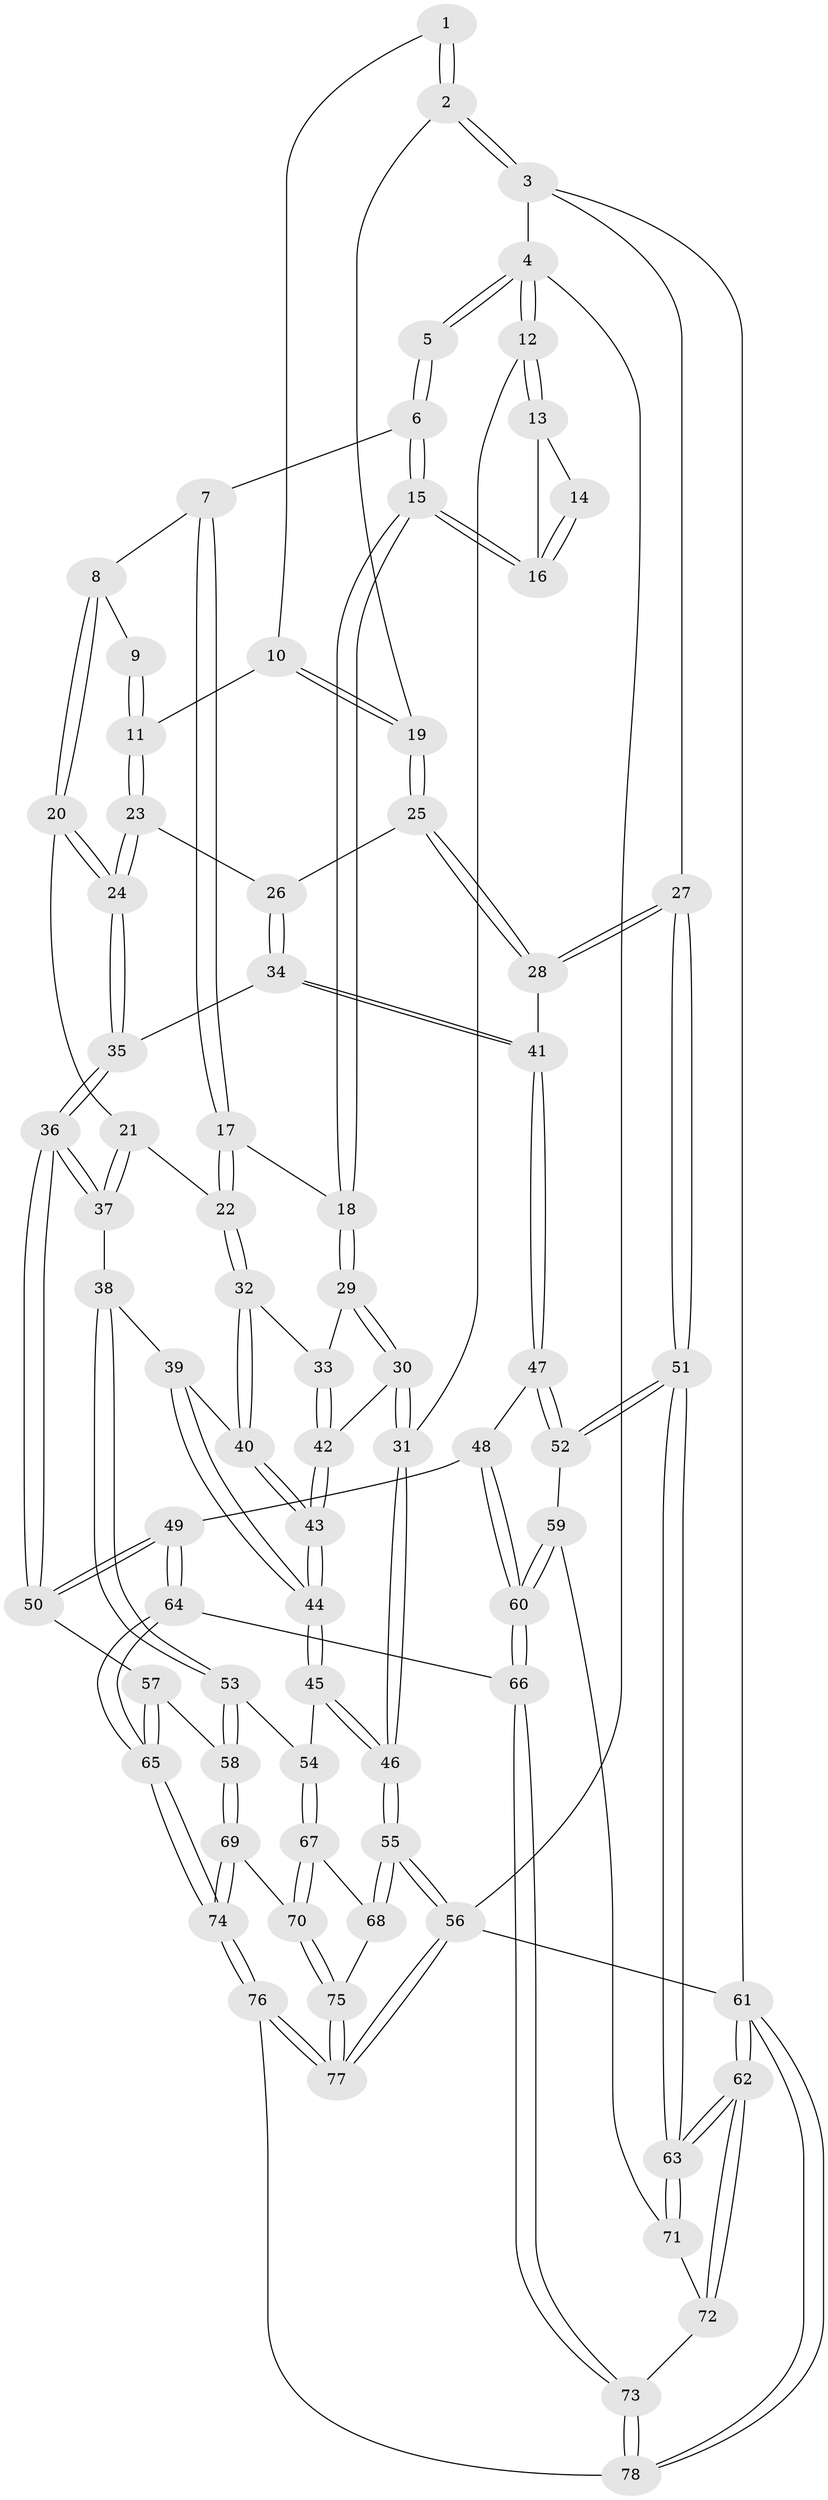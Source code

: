 // coarse degree distribution, {6: 0.1282051282051282, 7: 0.07692307692307693, 5: 0.3076923076923077, 3: 0.05128205128205128, 1: 0.02564102564102564, 4: 0.38461538461538464, 2: 0.02564102564102564}
// Generated by graph-tools (version 1.1) at 2025/21/03/04/25 18:21:39]
// undirected, 78 vertices, 192 edges
graph export_dot {
graph [start="1"]
  node [color=gray90,style=filled];
  1 [pos="+0.854017093715273+0"];
  2 [pos="+1+0"];
  3 [pos="+1+0"];
  4 [pos="+0+0"];
  5 [pos="+0.20840175614853312+0"];
  6 [pos="+0.4297527228923876+0"];
  7 [pos="+0.443533986371903+0"];
  8 [pos="+0.5124072186102984+0"];
  9 [pos="+0.8480097434818037+0"];
  10 [pos="+0.8311175565619571+0.08116086081333358"];
  11 [pos="+0.7631586525419591+0.10387842654117466"];
  12 [pos="+0+0.09712257812923719"];
  13 [pos="+0+0.1028044427289344"];
  14 [pos="+0.15688436003997983+0"];
  15 [pos="+0.1924451977076926+0.16266683838646623"];
  16 [pos="+0.1772393912216485+0.14695476875066577"];
  17 [pos="+0.2589161371803402+0.19238120362492944"];
  18 [pos="+0.20093275066244756+0.17817819915198999"];
  19 [pos="+0.893607105254158+0.13173722600267718"];
  20 [pos="+0.5415139718130133+0.07788700853160714"];
  21 [pos="+0.3319750754981394+0.2162710303862483"];
  22 [pos="+0.31125399527171776+0.21594951883643604"];
  23 [pos="+0.6823894020158082+0.17275756328686367"];
  24 [pos="+0.592863374300784+0.15055766183506514"];
  25 [pos="+0.8977834875566527+0.21842857715253375"];
  26 [pos="+0.7375545277500368+0.21066417541041882"];
  27 [pos="+1+0.35566533507957415"];
  28 [pos="+1+0.3512530826451068"];
  29 [pos="+0.12928625055650714+0.2855377575430103"];
  30 [pos="+0+0.36879160338559724"];
  31 [pos="+0+0.35764624215803764"];
  32 [pos="+0.26338830017979814+0.37669045662781714"];
  33 [pos="+0.21600939413534503+0.3609101283635631"];
  34 [pos="+0.7578549143211504+0.423168758259148"];
  35 [pos="+0.5373500894736121+0.41699571553506964"];
  36 [pos="+0.48555055673405023+0.4644447406003509"];
  37 [pos="+0.482930469722215+0.4645830004085593"];
  38 [pos="+0.4563272456608319+0.47566873221848827"];
  39 [pos="+0.3654199524396694+0.45912791125035635"];
  40 [pos="+0.2861025207277415+0.41465204001793027"];
  41 [pos="+0.8326797702057549+0.4671846775660066"];
  42 [pos="+0.11647971274551668+0.4752529790579285"];
  43 [pos="+0.135339449702401+0.49644550717998653"];
  44 [pos="+0.1635119397814298+0.5871895655465565"];
  45 [pos="+0.16080875424164276+0.652273436033885"];
  46 [pos="+0+0.5526702205552573"];
  47 [pos="+0.8231180122761833+0.5154383039335001"];
  48 [pos="+0.8067012113045567+0.5533292160220753"];
  49 [pos="+0.6366567816173447+0.6255530717456416"];
  50 [pos="+0.5679113062669727+0.5908637019785076"];
  51 [pos="+1+0.6219519413279704"];
  52 [pos="+1+0.6683212686713231"];
  53 [pos="+0.3201225988789819+0.7028596902200136"];
  54 [pos="+0.16602792790767515+0.6636399553247616"];
  55 [pos="+0+0.9440321063771859"];
  56 [pos="+0+1"];
  57 [pos="+0.5524248326099822+0.6254255148119687"];
  58 [pos="+0.36537274783535817+0.7781590375835213"];
  59 [pos="+0.8804200960132389+0.740034063184163"];
  60 [pos="+0.8491046118572143+0.7532153045683021"];
  61 [pos="+1+1"];
  62 [pos="+1+1"];
  63 [pos="+1+0.7960876694641975"];
  64 [pos="+0.7050446754423679+0.8205764666519441"];
  65 [pos="+0.5067591952372691+0.8988361981535182"];
  66 [pos="+0.8043190937857201+0.8378079853919224"];
  67 [pos="+0.11309129185071472+0.7525818927691976"];
  68 [pos="+0.04233991677975712+0.8095505545285963"];
  69 [pos="+0.3799457585015908+0.8154439239959449"];
  70 [pos="+0.24074654087823472+0.900519611662755"];
  71 [pos="+1+0.7954097349497755"];
  72 [pos="+0.8375944089278774+0.8639950900293794"];
  73 [pos="+0.8181045784558314+0.8603496128880741"];
  74 [pos="+0.500768109052836+0.9029777442161343"];
  75 [pos="+0.19268204335899916+0.9823500605139864"];
  76 [pos="+0.48643088851095634+1"];
  77 [pos="+0.15288354670948284+1"];
  78 [pos="+0.813454699387408+1"];
  1 -- 2;
  1 -- 2;
  1 -- 10;
  2 -- 3;
  2 -- 3;
  2 -- 19;
  3 -- 4;
  3 -- 27;
  3 -- 61;
  4 -- 5;
  4 -- 5;
  4 -- 12;
  4 -- 12;
  4 -- 56;
  5 -- 6;
  5 -- 6;
  6 -- 7;
  6 -- 15;
  6 -- 15;
  7 -- 8;
  7 -- 17;
  7 -- 17;
  8 -- 9;
  8 -- 20;
  8 -- 20;
  9 -- 11;
  9 -- 11;
  10 -- 11;
  10 -- 19;
  10 -- 19;
  11 -- 23;
  11 -- 23;
  12 -- 13;
  12 -- 13;
  12 -- 31;
  13 -- 14;
  13 -- 16;
  14 -- 16;
  14 -- 16;
  15 -- 16;
  15 -- 16;
  15 -- 18;
  15 -- 18;
  17 -- 18;
  17 -- 22;
  17 -- 22;
  18 -- 29;
  18 -- 29;
  19 -- 25;
  19 -- 25;
  20 -- 21;
  20 -- 24;
  20 -- 24;
  21 -- 22;
  21 -- 37;
  21 -- 37;
  22 -- 32;
  22 -- 32;
  23 -- 24;
  23 -- 24;
  23 -- 26;
  24 -- 35;
  24 -- 35;
  25 -- 26;
  25 -- 28;
  25 -- 28;
  26 -- 34;
  26 -- 34;
  27 -- 28;
  27 -- 28;
  27 -- 51;
  27 -- 51;
  28 -- 41;
  29 -- 30;
  29 -- 30;
  29 -- 33;
  30 -- 31;
  30 -- 31;
  30 -- 42;
  31 -- 46;
  31 -- 46;
  32 -- 33;
  32 -- 40;
  32 -- 40;
  33 -- 42;
  33 -- 42;
  34 -- 35;
  34 -- 41;
  34 -- 41;
  35 -- 36;
  35 -- 36;
  36 -- 37;
  36 -- 37;
  36 -- 50;
  36 -- 50;
  37 -- 38;
  38 -- 39;
  38 -- 53;
  38 -- 53;
  39 -- 40;
  39 -- 44;
  39 -- 44;
  40 -- 43;
  40 -- 43;
  41 -- 47;
  41 -- 47;
  42 -- 43;
  42 -- 43;
  43 -- 44;
  43 -- 44;
  44 -- 45;
  44 -- 45;
  45 -- 46;
  45 -- 46;
  45 -- 54;
  46 -- 55;
  46 -- 55;
  47 -- 48;
  47 -- 52;
  47 -- 52;
  48 -- 49;
  48 -- 60;
  48 -- 60;
  49 -- 50;
  49 -- 50;
  49 -- 64;
  49 -- 64;
  50 -- 57;
  51 -- 52;
  51 -- 52;
  51 -- 63;
  51 -- 63;
  52 -- 59;
  53 -- 54;
  53 -- 58;
  53 -- 58;
  54 -- 67;
  54 -- 67;
  55 -- 56;
  55 -- 56;
  55 -- 68;
  55 -- 68;
  56 -- 77;
  56 -- 77;
  56 -- 61;
  57 -- 58;
  57 -- 65;
  57 -- 65;
  58 -- 69;
  58 -- 69;
  59 -- 60;
  59 -- 60;
  59 -- 71;
  60 -- 66;
  60 -- 66;
  61 -- 62;
  61 -- 62;
  61 -- 78;
  61 -- 78;
  62 -- 63;
  62 -- 63;
  62 -- 72;
  62 -- 72;
  63 -- 71;
  63 -- 71;
  64 -- 65;
  64 -- 65;
  64 -- 66;
  65 -- 74;
  65 -- 74;
  66 -- 73;
  66 -- 73;
  67 -- 68;
  67 -- 70;
  67 -- 70;
  68 -- 75;
  69 -- 70;
  69 -- 74;
  69 -- 74;
  70 -- 75;
  70 -- 75;
  71 -- 72;
  72 -- 73;
  73 -- 78;
  73 -- 78;
  74 -- 76;
  74 -- 76;
  75 -- 77;
  75 -- 77;
  76 -- 77;
  76 -- 77;
  76 -- 78;
}
